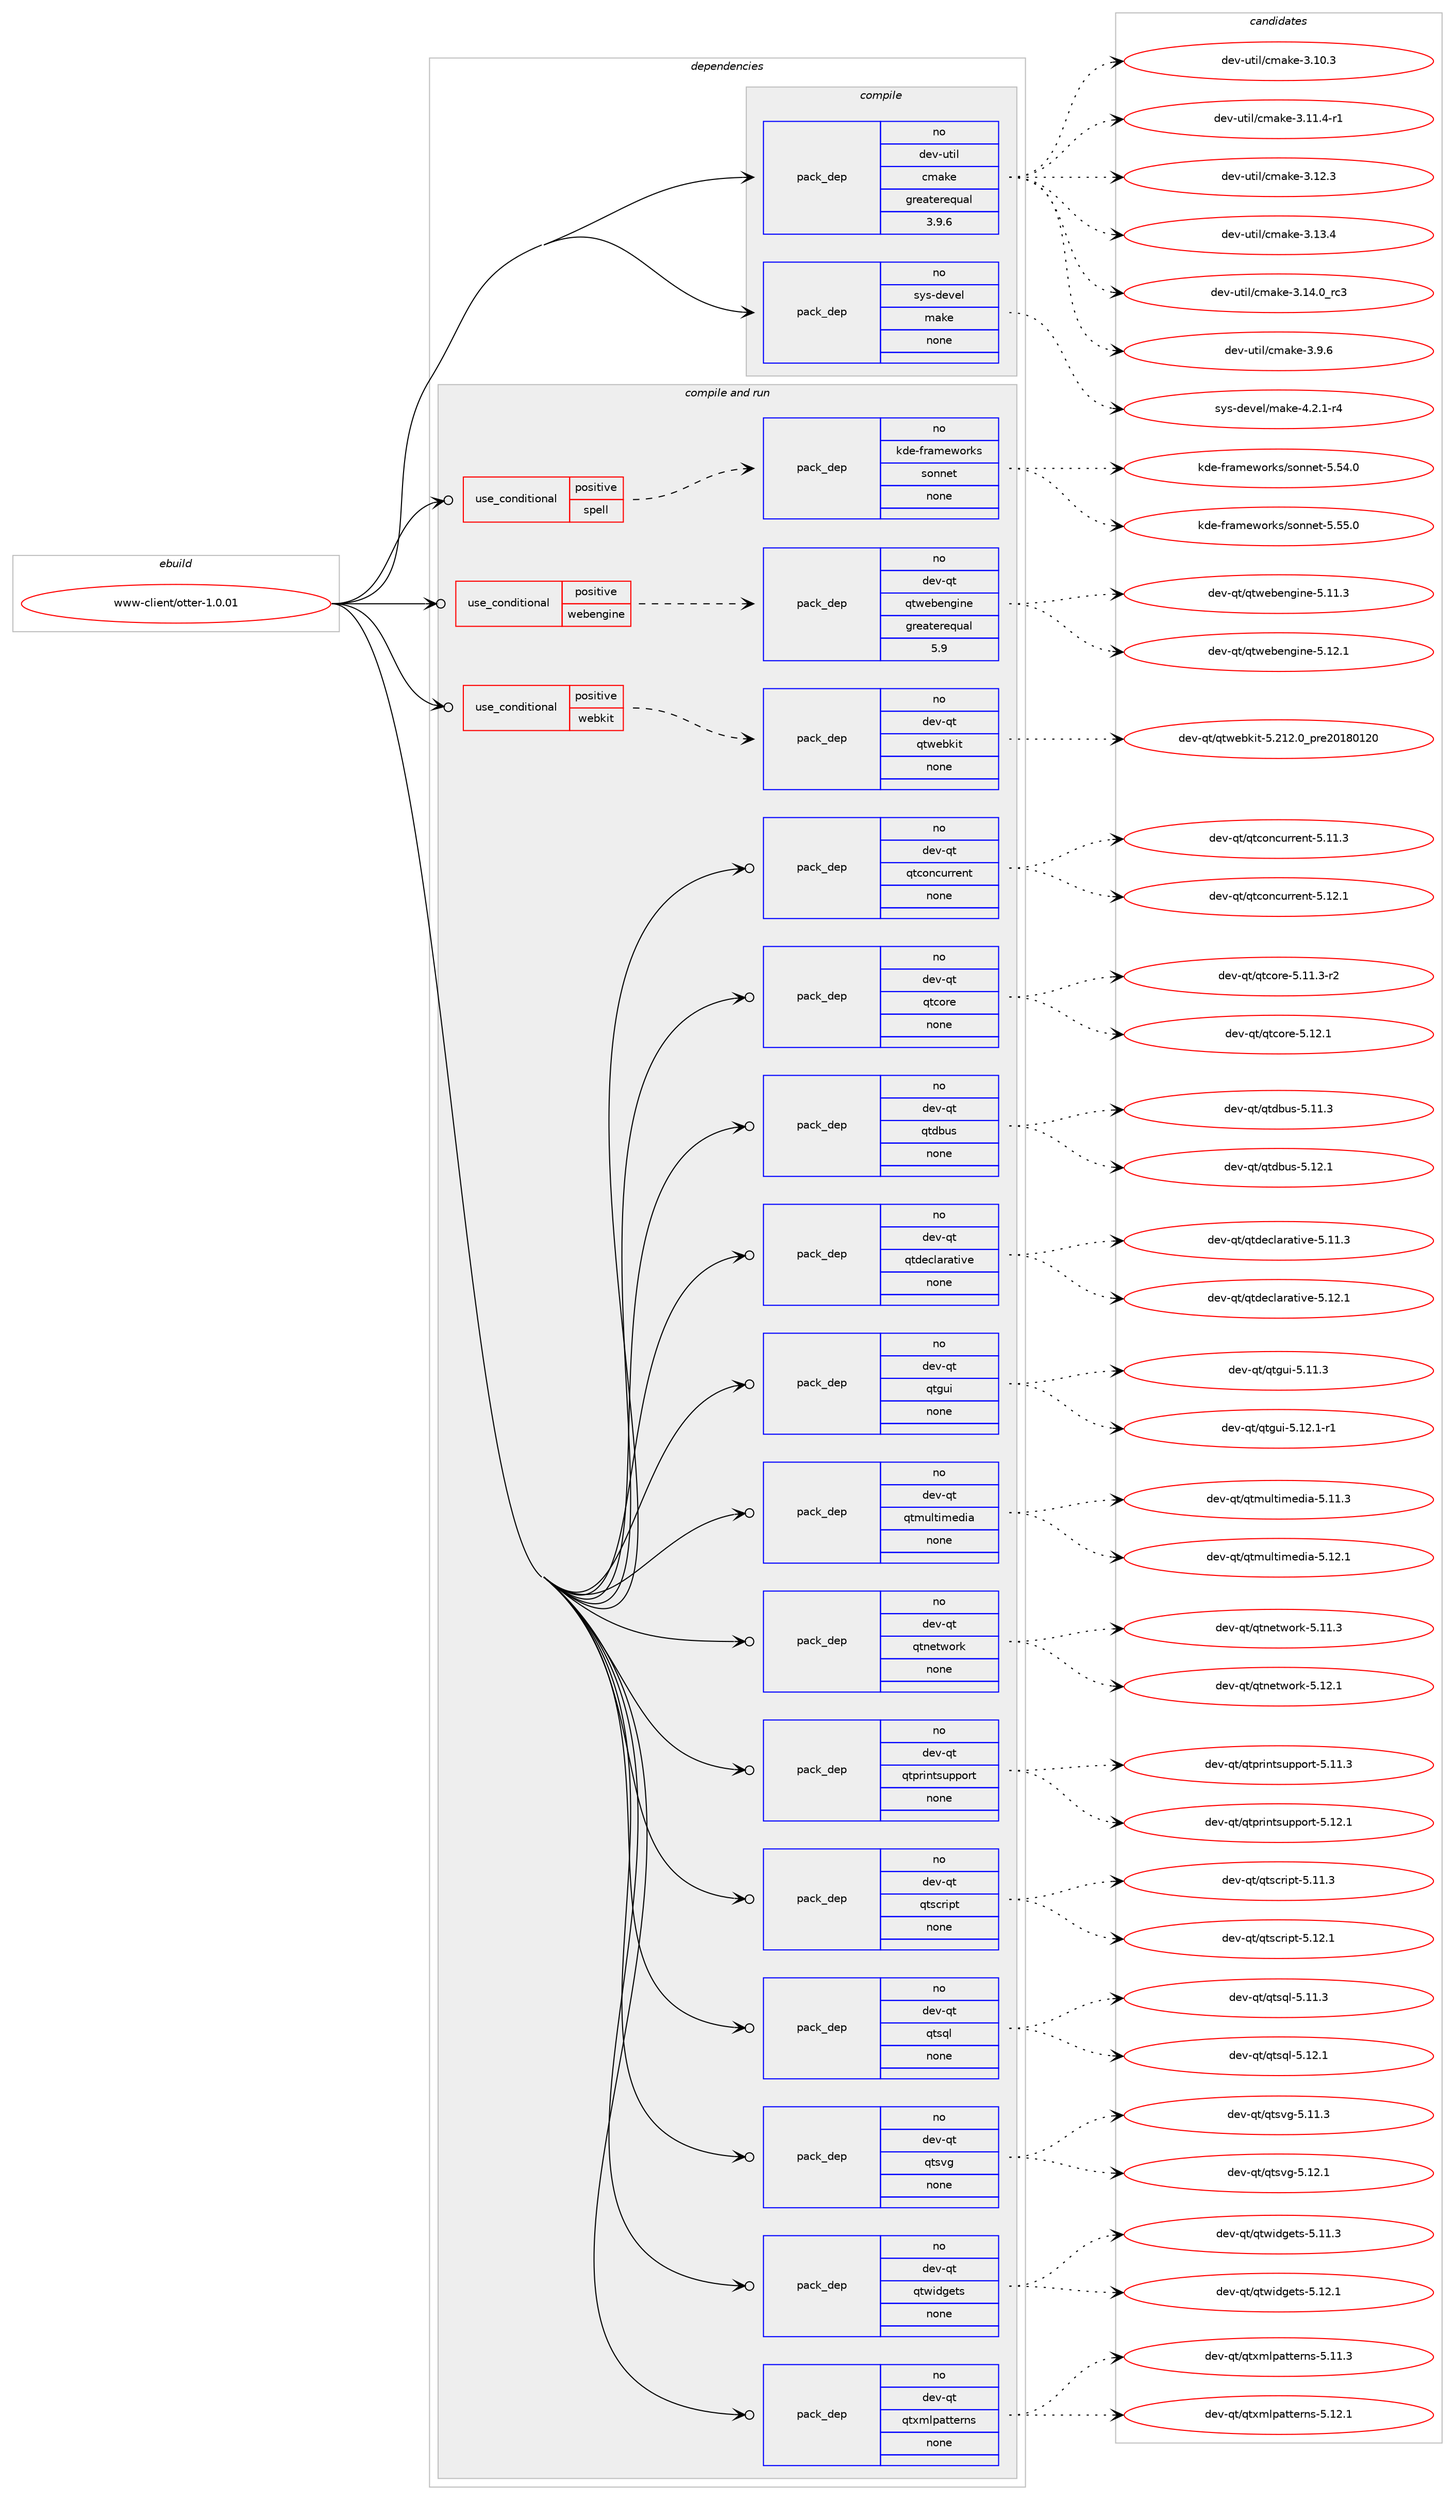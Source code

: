 digraph prolog {

# *************
# Graph options
# *************

newrank=true;
concentrate=true;
compound=true;
graph [rankdir=LR,fontname=Helvetica,fontsize=10,ranksep=1.5];#, ranksep=2.5, nodesep=0.2];
edge  [arrowhead=vee];
node  [fontname=Helvetica,fontsize=10];

# **********
# The ebuild
# **********

subgraph cluster_leftcol {
color=gray;
rank=same;
label=<<i>ebuild</i>>;
id [label="www-client/otter-1.0.01", color=red, width=4, href="../www-client/otter-1.0.01.svg"];
}

# ****************
# The dependencies
# ****************

subgraph cluster_midcol {
color=gray;
label=<<i>dependencies</i>>;
subgraph cluster_compile {
fillcolor="#eeeeee";
style=filled;
label=<<i>compile</i>>;
subgraph pack1256063 {
dependency1749422 [label=<<TABLE BORDER="0" CELLBORDER="1" CELLSPACING="0" CELLPADDING="4" WIDTH="220"><TR><TD ROWSPAN="6" CELLPADDING="30">pack_dep</TD></TR><TR><TD WIDTH="110">no</TD></TR><TR><TD>dev-util</TD></TR><TR><TD>cmake</TD></TR><TR><TD>greaterequal</TD></TR><TR><TD>3.9.6</TD></TR></TABLE>>, shape=none, color=blue];
}
id:e -> dependency1749422:w [weight=20,style="solid",arrowhead="vee"];
subgraph pack1256064 {
dependency1749423 [label=<<TABLE BORDER="0" CELLBORDER="1" CELLSPACING="0" CELLPADDING="4" WIDTH="220"><TR><TD ROWSPAN="6" CELLPADDING="30">pack_dep</TD></TR><TR><TD WIDTH="110">no</TD></TR><TR><TD>sys-devel</TD></TR><TR><TD>make</TD></TR><TR><TD>none</TD></TR><TR><TD></TD></TR></TABLE>>, shape=none, color=blue];
}
id:e -> dependency1749423:w [weight=20,style="solid",arrowhead="vee"];
}
subgraph cluster_compileandrun {
fillcolor="#eeeeee";
style=filled;
label=<<i>compile and run</i>>;
subgraph cond464098 {
dependency1749424 [label=<<TABLE BORDER="0" CELLBORDER="1" CELLSPACING="0" CELLPADDING="4"><TR><TD ROWSPAN="3" CELLPADDING="10">use_conditional</TD></TR><TR><TD>positive</TD></TR><TR><TD>spell</TD></TR></TABLE>>, shape=none, color=red];
subgraph pack1256065 {
dependency1749425 [label=<<TABLE BORDER="0" CELLBORDER="1" CELLSPACING="0" CELLPADDING="4" WIDTH="220"><TR><TD ROWSPAN="6" CELLPADDING="30">pack_dep</TD></TR><TR><TD WIDTH="110">no</TD></TR><TR><TD>kde-frameworks</TD></TR><TR><TD>sonnet</TD></TR><TR><TD>none</TD></TR><TR><TD></TD></TR></TABLE>>, shape=none, color=blue];
}
dependency1749424:e -> dependency1749425:w [weight=20,style="dashed",arrowhead="vee"];
}
id:e -> dependency1749424:w [weight=20,style="solid",arrowhead="odotvee"];
subgraph cond464099 {
dependency1749426 [label=<<TABLE BORDER="0" CELLBORDER="1" CELLSPACING="0" CELLPADDING="4"><TR><TD ROWSPAN="3" CELLPADDING="10">use_conditional</TD></TR><TR><TD>positive</TD></TR><TR><TD>webengine</TD></TR></TABLE>>, shape=none, color=red];
subgraph pack1256066 {
dependency1749427 [label=<<TABLE BORDER="0" CELLBORDER="1" CELLSPACING="0" CELLPADDING="4" WIDTH="220"><TR><TD ROWSPAN="6" CELLPADDING="30">pack_dep</TD></TR><TR><TD WIDTH="110">no</TD></TR><TR><TD>dev-qt</TD></TR><TR><TD>qtwebengine</TD></TR><TR><TD>greaterequal</TD></TR><TR><TD>5.9</TD></TR></TABLE>>, shape=none, color=blue];
}
dependency1749426:e -> dependency1749427:w [weight=20,style="dashed",arrowhead="vee"];
}
id:e -> dependency1749426:w [weight=20,style="solid",arrowhead="odotvee"];
subgraph cond464100 {
dependency1749428 [label=<<TABLE BORDER="0" CELLBORDER="1" CELLSPACING="0" CELLPADDING="4"><TR><TD ROWSPAN="3" CELLPADDING="10">use_conditional</TD></TR><TR><TD>positive</TD></TR><TR><TD>webkit</TD></TR></TABLE>>, shape=none, color=red];
subgraph pack1256067 {
dependency1749429 [label=<<TABLE BORDER="0" CELLBORDER="1" CELLSPACING="0" CELLPADDING="4" WIDTH="220"><TR><TD ROWSPAN="6" CELLPADDING="30">pack_dep</TD></TR><TR><TD WIDTH="110">no</TD></TR><TR><TD>dev-qt</TD></TR><TR><TD>qtwebkit</TD></TR><TR><TD>none</TD></TR><TR><TD></TD></TR></TABLE>>, shape=none, color=blue];
}
dependency1749428:e -> dependency1749429:w [weight=20,style="dashed",arrowhead="vee"];
}
id:e -> dependency1749428:w [weight=20,style="solid",arrowhead="odotvee"];
subgraph pack1256068 {
dependency1749430 [label=<<TABLE BORDER="0" CELLBORDER="1" CELLSPACING="0" CELLPADDING="4" WIDTH="220"><TR><TD ROWSPAN="6" CELLPADDING="30">pack_dep</TD></TR><TR><TD WIDTH="110">no</TD></TR><TR><TD>dev-qt</TD></TR><TR><TD>qtconcurrent</TD></TR><TR><TD>none</TD></TR><TR><TD></TD></TR></TABLE>>, shape=none, color=blue];
}
id:e -> dependency1749430:w [weight=20,style="solid",arrowhead="odotvee"];
subgraph pack1256069 {
dependency1749431 [label=<<TABLE BORDER="0" CELLBORDER="1" CELLSPACING="0" CELLPADDING="4" WIDTH="220"><TR><TD ROWSPAN="6" CELLPADDING="30">pack_dep</TD></TR><TR><TD WIDTH="110">no</TD></TR><TR><TD>dev-qt</TD></TR><TR><TD>qtcore</TD></TR><TR><TD>none</TD></TR><TR><TD></TD></TR></TABLE>>, shape=none, color=blue];
}
id:e -> dependency1749431:w [weight=20,style="solid",arrowhead="odotvee"];
subgraph pack1256070 {
dependency1749432 [label=<<TABLE BORDER="0" CELLBORDER="1" CELLSPACING="0" CELLPADDING="4" WIDTH="220"><TR><TD ROWSPAN="6" CELLPADDING="30">pack_dep</TD></TR><TR><TD WIDTH="110">no</TD></TR><TR><TD>dev-qt</TD></TR><TR><TD>qtdbus</TD></TR><TR><TD>none</TD></TR><TR><TD></TD></TR></TABLE>>, shape=none, color=blue];
}
id:e -> dependency1749432:w [weight=20,style="solid",arrowhead="odotvee"];
subgraph pack1256071 {
dependency1749433 [label=<<TABLE BORDER="0" CELLBORDER="1" CELLSPACING="0" CELLPADDING="4" WIDTH="220"><TR><TD ROWSPAN="6" CELLPADDING="30">pack_dep</TD></TR><TR><TD WIDTH="110">no</TD></TR><TR><TD>dev-qt</TD></TR><TR><TD>qtdeclarative</TD></TR><TR><TD>none</TD></TR><TR><TD></TD></TR></TABLE>>, shape=none, color=blue];
}
id:e -> dependency1749433:w [weight=20,style="solid",arrowhead="odotvee"];
subgraph pack1256072 {
dependency1749434 [label=<<TABLE BORDER="0" CELLBORDER="1" CELLSPACING="0" CELLPADDING="4" WIDTH="220"><TR><TD ROWSPAN="6" CELLPADDING="30">pack_dep</TD></TR><TR><TD WIDTH="110">no</TD></TR><TR><TD>dev-qt</TD></TR><TR><TD>qtgui</TD></TR><TR><TD>none</TD></TR><TR><TD></TD></TR></TABLE>>, shape=none, color=blue];
}
id:e -> dependency1749434:w [weight=20,style="solid",arrowhead="odotvee"];
subgraph pack1256073 {
dependency1749435 [label=<<TABLE BORDER="0" CELLBORDER="1" CELLSPACING="0" CELLPADDING="4" WIDTH="220"><TR><TD ROWSPAN="6" CELLPADDING="30">pack_dep</TD></TR><TR><TD WIDTH="110">no</TD></TR><TR><TD>dev-qt</TD></TR><TR><TD>qtmultimedia</TD></TR><TR><TD>none</TD></TR><TR><TD></TD></TR></TABLE>>, shape=none, color=blue];
}
id:e -> dependency1749435:w [weight=20,style="solid",arrowhead="odotvee"];
subgraph pack1256074 {
dependency1749436 [label=<<TABLE BORDER="0" CELLBORDER="1" CELLSPACING="0" CELLPADDING="4" WIDTH="220"><TR><TD ROWSPAN="6" CELLPADDING="30">pack_dep</TD></TR><TR><TD WIDTH="110">no</TD></TR><TR><TD>dev-qt</TD></TR><TR><TD>qtnetwork</TD></TR><TR><TD>none</TD></TR><TR><TD></TD></TR></TABLE>>, shape=none, color=blue];
}
id:e -> dependency1749436:w [weight=20,style="solid",arrowhead="odotvee"];
subgraph pack1256075 {
dependency1749437 [label=<<TABLE BORDER="0" CELLBORDER="1" CELLSPACING="0" CELLPADDING="4" WIDTH="220"><TR><TD ROWSPAN="6" CELLPADDING="30">pack_dep</TD></TR><TR><TD WIDTH="110">no</TD></TR><TR><TD>dev-qt</TD></TR><TR><TD>qtprintsupport</TD></TR><TR><TD>none</TD></TR><TR><TD></TD></TR></TABLE>>, shape=none, color=blue];
}
id:e -> dependency1749437:w [weight=20,style="solid",arrowhead="odotvee"];
subgraph pack1256076 {
dependency1749438 [label=<<TABLE BORDER="0" CELLBORDER="1" CELLSPACING="0" CELLPADDING="4" WIDTH="220"><TR><TD ROWSPAN="6" CELLPADDING="30">pack_dep</TD></TR><TR><TD WIDTH="110">no</TD></TR><TR><TD>dev-qt</TD></TR><TR><TD>qtscript</TD></TR><TR><TD>none</TD></TR><TR><TD></TD></TR></TABLE>>, shape=none, color=blue];
}
id:e -> dependency1749438:w [weight=20,style="solid",arrowhead="odotvee"];
subgraph pack1256077 {
dependency1749439 [label=<<TABLE BORDER="0" CELLBORDER="1" CELLSPACING="0" CELLPADDING="4" WIDTH="220"><TR><TD ROWSPAN="6" CELLPADDING="30">pack_dep</TD></TR><TR><TD WIDTH="110">no</TD></TR><TR><TD>dev-qt</TD></TR><TR><TD>qtsql</TD></TR><TR><TD>none</TD></TR><TR><TD></TD></TR></TABLE>>, shape=none, color=blue];
}
id:e -> dependency1749439:w [weight=20,style="solid",arrowhead="odotvee"];
subgraph pack1256078 {
dependency1749440 [label=<<TABLE BORDER="0" CELLBORDER="1" CELLSPACING="0" CELLPADDING="4" WIDTH="220"><TR><TD ROWSPAN="6" CELLPADDING="30">pack_dep</TD></TR><TR><TD WIDTH="110">no</TD></TR><TR><TD>dev-qt</TD></TR><TR><TD>qtsvg</TD></TR><TR><TD>none</TD></TR><TR><TD></TD></TR></TABLE>>, shape=none, color=blue];
}
id:e -> dependency1749440:w [weight=20,style="solid",arrowhead="odotvee"];
subgraph pack1256079 {
dependency1749441 [label=<<TABLE BORDER="0" CELLBORDER="1" CELLSPACING="0" CELLPADDING="4" WIDTH="220"><TR><TD ROWSPAN="6" CELLPADDING="30">pack_dep</TD></TR><TR><TD WIDTH="110">no</TD></TR><TR><TD>dev-qt</TD></TR><TR><TD>qtwidgets</TD></TR><TR><TD>none</TD></TR><TR><TD></TD></TR></TABLE>>, shape=none, color=blue];
}
id:e -> dependency1749441:w [weight=20,style="solid",arrowhead="odotvee"];
subgraph pack1256080 {
dependency1749442 [label=<<TABLE BORDER="0" CELLBORDER="1" CELLSPACING="0" CELLPADDING="4" WIDTH="220"><TR><TD ROWSPAN="6" CELLPADDING="30">pack_dep</TD></TR><TR><TD WIDTH="110">no</TD></TR><TR><TD>dev-qt</TD></TR><TR><TD>qtxmlpatterns</TD></TR><TR><TD>none</TD></TR><TR><TD></TD></TR></TABLE>>, shape=none, color=blue];
}
id:e -> dependency1749442:w [weight=20,style="solid",arrowhead="odotvee"];
}
subgraph cluster_run {
fillcolor="#eeeeee";
style=filled;
label=<<i>run</i>>;
}
}

# **************
# The candidates
# **************

subgraph cluster_choices {
rank=same;
color=gray;
label=<<i>candidates</i>>;

subgraph choice1256063 {
color=black;
nodesep=1;
choice1001011184511711610510847991099710710145514649484651 [label="dev-util/cmake-3.10.3", color=red, width=4,href="../dev-util/cmake-3.10.3.svg"];
choice10010111845117116105108479910997107101455146494946524511449 [label="dev-util/cmake-3.11.4-r1", color=red, width=4,href="../dev-util/cmake-3.11.4-r1.svg"];
choice1001011184511711610510847991099710710145514649504651 [label="dev-util/cmake-3.12.3", color=red, width=4,href="../dev-util/cmake-3.12.3.svg"];
choice1001011184511711610510847991099710710145514649514652 [label="dev-util/cmake-3.13.4", color=red, width=4,href="../dev-util/cmake-3.13.4.svg"];
choice1001011184511711610510847991099710710145514649524648951149951 [label="dev-util/cmake-3.14.0_rc3", color=red, width=4,href="../dev-util/cmake-3.14.0_rc3.svg"];
choice10010111845117116105108479910997107101455146574654 [label="dev-util/cmake-3.9.6", color=red, width=4,href="../dev-util/cmake-3.9.6.svg"];
dependency1749422:e -> choice1001011184511711610510847991099710710145514649484651:w [style=dotted,weight="100"];
dependency1749422:e -> choice10010111845117116105108479910997107101455146494946524511449:w [style=dotted,weight="100"];
dependency1749422:e -> choice1001011184511711610510847991099710710145514649504651:w [style=dotted,weight="100"];
dependency1749422:e -> choice1001011184511711610510847991099710710145514649514652:w [style=dotted,weight="100"];
dependency1749422:e -> choice1001011184511711610510847991099710710145514649524648951149951:w [style=dotted,weight="100"];
dependency1749422:e -> choice10010111845117116105108479910997107101455146574654:w [style=dotted,weight="100"];
}
subgraph choice1256064 {
color=black;
nodesep=1;
choice1151211154510010111810110847109971071014552465046494511452 [label="sys-devel/make-4.2.1-r4", color=red, width=4,href="../sys-devel/make-4.2.1-r4.svg"];
dependency1749423:e -> choice1151211154510010111810110847109971071014552465046494511452:w [style=dotted,weight="100"];
}
subgraph choice1256065 {
color=black;
nodesep=1;
choice10710010145102114971091011191111141071154711511111011010111645534653524648 [label="kde-frameworks/sonnet-5.54.0", color=red, width=4,href="../kde-frameworks/sonnet-5.54.0.svg"];
choice10710010145102114971091011191111141071154711511111011010111645534653534648 [label="kde-frameworks/sonnet-5.55.0", color=red, width=4,href="../kde-frameworks/sonnet-5.55.0.svg"];
dependency1749425:e -> choice10710010145102114971091011191111141071154711511111011010111645534653524648:w [style=dotted,weight="100"];
dependency1749425:e -> choice10710010145102114971091011191111141071154711511111011010111645534653534648:w [style=dotted,weight="100"];
}
subgraph choice1256066 {
color=black;
nodesep=1;
choice10010111845113116471131161191019810111010310511010145534649494651 [label="dev-qt/qtwebengine-5.11.3", color=red, width=4,href="../dev-qt/qtwebengine-5.11.3.svg"];
choice10010111845113116471131161191019810111010310511010145534649504649 [label="dev-qt/qtwebengine-5.12.1", color=red, width=4,href="../dev-qt/qtwebengine-5.12.1.svg"];
dependency1749427:e -> choice10010111845113116471131161191019810111010310511010145534649494651:w [style=dotted,weight="100"];
dependency1749427:e -> choice10010111845113116471131161191019810111010310511010145534649504649:w [style=dotted,weight="100"];
}
subgraph choice1256067 {
color=black;
nodesep=1;
choice1001011184511311647113116119101981071051164553465049504648951121141015048495648495048 [label="dev-qt/qtwebkit-5.212.0_pre20180120", color=red, width=4,href="../dev-qt/qtwebkit-5.212.0_pre20180120.svg"];
dependency1749429:e -> choice1001011184511311647113116119101981071051164553465049504648951121141015048495648495048:w [style=dotted,weight="100"];
}
subgraph choice1256068 {
color=black;
nodesep=1;
choice1001011184511311647113116991111109911711411410111011645534649494651 [label="dev-qt/qtconcurrent-5.11.3", color=red, width=4,href="../dev-qt/qtconcurrent-5.11.3.svg"];
choice1001011184511311647113116991111109911711411410111011645534649504649 [label="dev-qt/qtconcurrent-5.12.1", color=red, width=4,href="../dev-qt/qtconcurrent-5.12.1.svg"];
dependency1749430:e -> choice1001011184511311647113116991111109911711411410111011645534649494651:w [style=dotted,weight="100"];
dependency1749430:e -> choice1001011184511311647113116991111109911711411410111011645534649504649:w [style=dotted,weight="100"];
}
subgraph choice1256069 {
color=black;
nodesep=1;
choice100101118451131164711311699111114101455346494946514511450 [label="dev-qt/qtcore-5.11.3-r2", color=red, width=4,href="../dev-qt/qtcore-5.11.3-r2.svg"];
choice10010111845113116471131169911111410145534649504649 [label="dev-qt/qtcore-5.12.1", color=red, width=4,href="../dev-qt/qtcore-5.12.1.svg"];
dependency1749431:e -> choice100101118451131164711311699111114101455346494946514511450:w [style=dotted,weight="100"];
dependency1749431:e -> choice10010111845113116471131169911111410145534649504649:w [style=dotted,weight="100"];
}
subgraph choice1256070 {
color=black;
nodesep=1;
choice10010111845113116471131161009811711545534649494651 [label="dev-qt/qtdbus-5.11.3", color=red, width=4,href="../dev-qt/qtdbus-5.11.3.svg"];
choice10010111845113116471131161009811711545534649504649 [label="dev-qt/qtdbus-5.12.1", color=red, width=4,href="../dev-qt/qtdbus-5.12.1.svg"];
dependency1749432:e -> choice10010111845113116471131161009811711545534649494651:w [style=dotted,weight="100"];
dependency1749432:e -> choice10010111845113116471131161009811711545534649504649:w [style=dotted,weight="100"];
}
subgraph choice1256071 {
color=black;
nodesep=1;
choice100101118451131164711311610010199108971149711610511810145534649494651 [label="dev-qt/qtdeclarative-5.11.3", color=red, width=4,href="../dev-qt/qtdeclarative-5.11.3.svg"];
choice100101118451131164711311610010199108971149711610511810145534649504649 [label="dev-qt/qtdeclarative-5.12.1", color=red, width=4,href="../dev-qt/qtdeclarative-5.12.1.svg"];
dependency1749433:e -> choice100101118451131164711311610010199108971149711610511810145534649494651:w [style=dotted,weight="100"];
dependency1749433:e -> choice100101118451131164711311610010199108971149711610511810145534649504649:w [style=dotted,weight="100"];
}
subgraph choice1256072 {
color=black;
nodesep=1;
choice100101118451131164711311610311710545534649494651 [label="dev-qt/qtgui-5.11.3", color=red, width=4,href="../dev-qt/qtgui-5.11.3.svg"];
choice1001011184511311647113116103117105455346495046494511449 [label="dev-qt/qtgui-5.12.1-r1", color=red, width=4,href="../dev-qt/qtgui-5.12.1-r1.svg"];
dependency1749434:e -> choice100101118451131164711311610311710545534649494651:w [style=dotted,weight="100"];
dependency1749434:e -> choice1001011184511311647113116103117105455346495046494511449:w [style=dotted,weight="100"];
}
subgraph choice1256073 {
color=black;
nodesep=1;
choice10010111845113116471131161091171081161051091011001059745534649494651 [label="dev-qt/qtmultimedia-5.11.3", color=red, width=4,href="../dev-qt/qtmultimedia-5.11.3.svg"];
choice10010111845113116471131161091171081161051091011001059745534649504649 [label="dev-qt/qtmultimedia-5.12.1", color=red, width=4,href="../dev-qt/qtmultimedia-5.12.1.svg"];
dependency1749435:e -> choice10010111845113116471131161091171081161051091011001059745534649494651:w [style=dotted,weight="100"];
dependency1749435:e -> choice10010111845113116471131161091171081161051091011001059745534649504649:w [style=dotted,weight="100"];
}
subgraph choice1256074 {
color=black;
nodesep=1;
choice100101118451131164711311611010111611911111410745534649494651 [label="dev-qt/qtnetwork-5.11.3", color=red, width=4,href="../dev-qt/qtnetwork-5.11.3.svg"];
choice100101118451131164711311611010111611911111410745534649504649 [label="dev-qt/qtnetwork-5.12.1", color=red, width=4,href="../dev-qt/qtnetwork-5.12.1.svg"];
dependency1749436:e -> choice100101118451131164711311611010111611911111410745534649494651:w [style=dotted,weight="100"];
dependency1749436:e -> choice100101118451131164711311611010111611911111410745534649504649:w [style=dotted,weight="100"];
}
subgraph choice1256075 {
color=black;
nodesep=1;
choice100101118451131164711311611211410511011611511711211211111411645534649494651 [label="dev-qt/qtprintsupport-5.11.3", color=red, width=4,href="../dev-qt/qtprintsupport-5.11.3.svg"];
choice100101118451131164711311611211410511011611511711211211111411645534649504649 [label="dev-qt/qtprintsupport-5.12.1", color=red, width=4,href="../dev-qt/qtprintsupport-5.12.1.svg"];
dependency1749437:e -> choice100101118451131164711311611211410511011611511711211211111411645534649494651:w [style=dotted,weight="100"];
dependency1749437:e -> choice100101118451131164711311611211410511011611511711211211111411645534649504649:w [style=dotted,weight="100"];
}
subgraph choice1256076 {
color=black;
nodesep=1;
choice10010111845113116471131161159911410511211645534649494651 [label="dev-qt/qtscript-5.11.3", color=red, width=4,href="../dev-qt/qtscript-5.11.3.svg"];
choice10010111845113116471131161159911410511211645534649504649 [label="dev-qt/qtscript-5.12.1", color=red, width=4,href="../dev-qt/qtscript-5.12.1.svg"];
dependency1749438:e -> choice10010111845113116471131161159911410511211645534649494651:w [style=dotted,weight="100"];
dependency1749438:e -> choice10010111845113116471131161159911410511211645534649504649:w [style=dotted,weight="100"];
}
subgraph choice1256077 {
color=black;
nodesep=1;
choice100101118451131164711311611511310845534649494651 [label="dev-qt/qtsql-5.11.3", color=red, width=4,href="../dev-qt/qtsql-5.11.3.svg"];
choice100101118451131164711311611511310845534649504649 [label="dev-qt/qtsql-5.12.1", color=red, width=4,href="../dev-qt/qtsql-5.12.1.svg"];
dependency1749439:e -> choice100101118451131164711311611511310845534649494651:w [style=dotted,weight="100"];
dependency1749439:e -> choice100101118451131164711311611511310845534649504649:w [style=dotted,weight="100"];
}
subgraph choice1256078 {
color=black;
nodesep=1;
choice100101118451131164711311611511810345534649494651 [label="dev-qt/qtsvg-5.11.3", color=red, width=4,href="../dev-qt/qtsvg-5.11.3.svg"];
choice100101118451131164711311611511810345534649504649 [label="dev-qt/qtsvg-5.12.1", color=red, width=4,href="../dev-qt/qtsvg-5.12.1.svg"];
dependency1749440:e -> choice100101118451131164711311611511810345534649494651:w [style=dotted,weight="100"];
dependency1749440:e -> choice100101118451131164711311611511810345534649504649:w [style=dotted,weight="100"];
}
subgraph choice1256079 {
color=black;
nodesep=1;
choice100101118451131164711311611910510010310111611545534649494651 [label="dev-qt/qtwidgets-5.11.3", color=red, width=4,href="../dev-qt/qtwidgets-5.11.3.svg"];
choice100101118451131164711311611910510010310111611545534649504649 [label="dev-qt/qtwidgets-5.12.1", color=red, width=4,href="../dev-qt/qtwidgets-5.12.1.svg"];
dependency1749441:e -> choice100101118451131164711311611910510010310111611545534649494651:w [style=dotted,weight="100"];
dependency1749441:e -> choice100101118451131164711311611910510010310111611545534649504649:w [style=dotted,weight="100"];
}
subgraph choice1256080 {
color=black;
nodesep=1;
choice10010111845113116471131161201091081129711611610111411011545534649494651 [label="dev-qt/qtxmlpatterns-5.11.3", color=red, width=4,href="../dev-qt/qtxmlpatterns-5.11.3.svg"];
choice10010111845113116471131161201091081129711611610111411011545534649504649 [label="dev-qt/qtxmlpatterns-5.12.1", color=red, width=4,href="../dev-qt/qtxmlpatterns-5.12.1.svg"];
dependency1749442:e -> choice10010111845113116471131161201091081129711611610111411011545534649494651:w [style=dotted,weight="100"];
dependency1749442:e -> choice10010111845113116471131161201091081129711611610111411011545534649504649:w [style=dotted,weight="100"];
}
}

}
